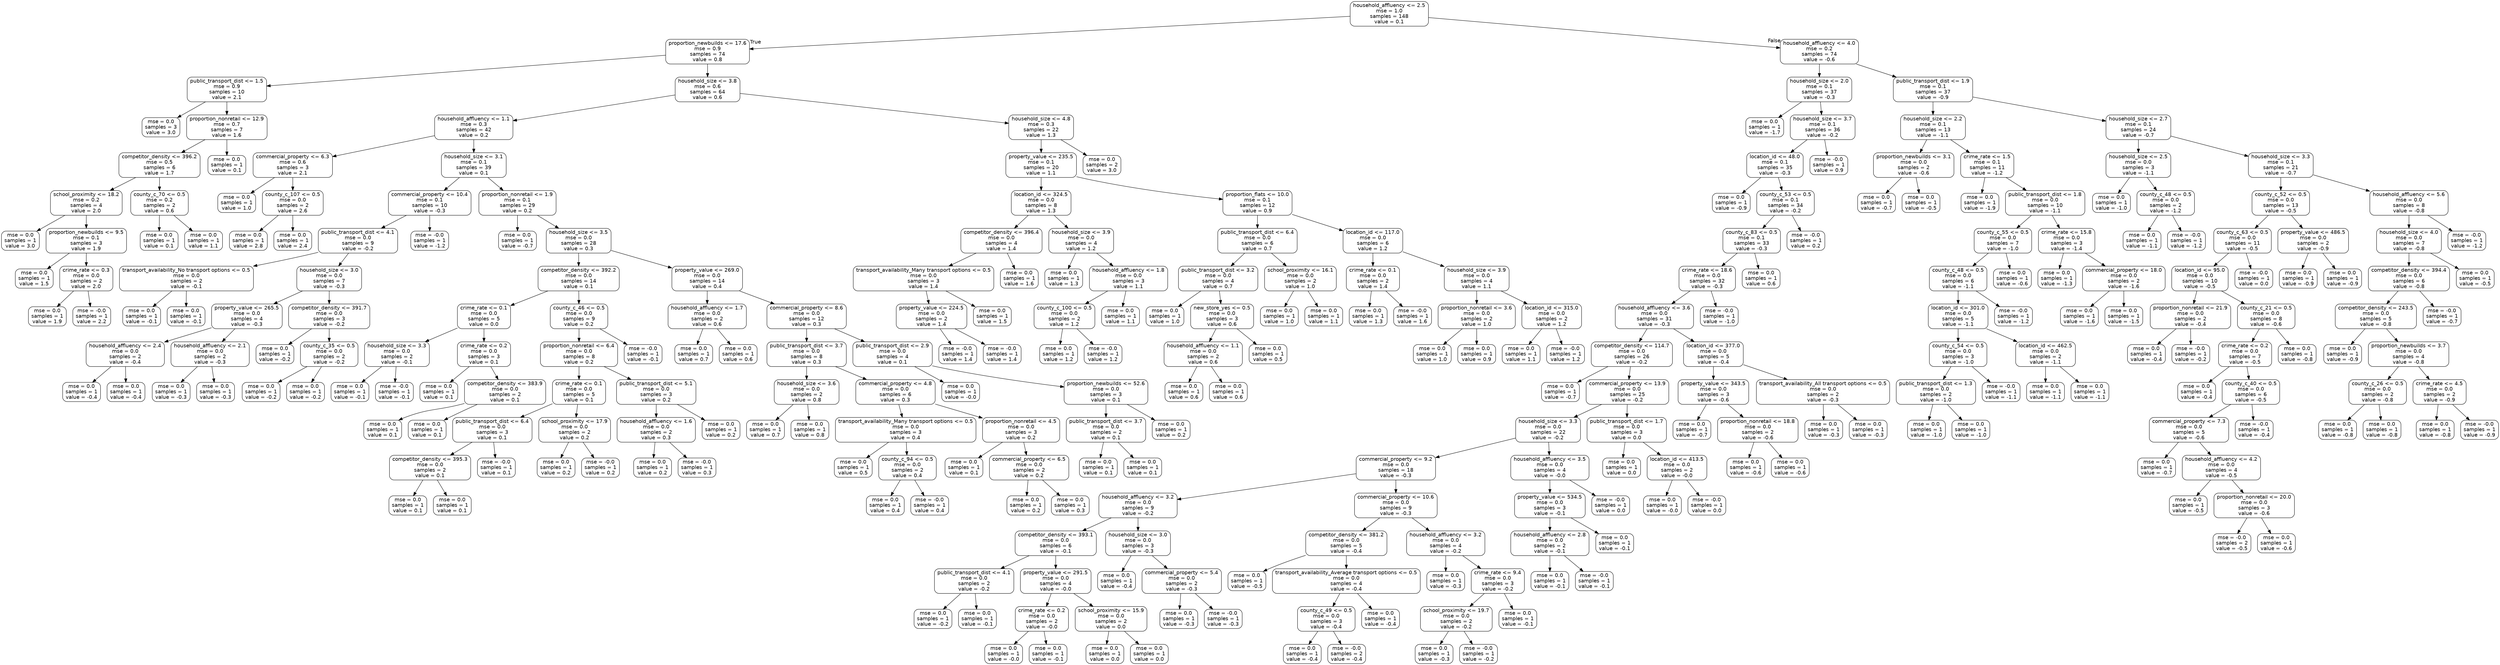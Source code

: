 digraph Tree {
node [shape=box, style="rounded", color="black", fontname=helvetica] ;
edge [fontname=helvetica] ;
0 [label="household_affluency <= 2.5\nmse = 1.0\nsamples = 148\nvalue = 0.1"] ;
1 [label="proportion_newbuilds <= 17.6\nmse = 0.9\nsamples = 74\nvalue = 0.8"] ;
0 -> 1 [labeldistance=2.5, labelangle=45, headlabel="True"] ;
2 [label="public_transport_dist <= 1.5\nmse = 0.9\nsamples = 10\nvalue = 2.1"] ;
1 -> 2 ;
3 [label="mse = 0.0\nsamples = 3\nvalue = 3.0"] ;
2 -> 3 ;
4 [label="proportion_nonretail <= 12.9\nmse = 0.7\nsamples = 7\nvalue = 1.6"] ;
2 -> 4 ;
5 [label="competitor_density <= 396.2\nmse = 0.5\nsamples = 6\nvalue = 1.7"] ;
4 -> 5 ;
6 [label="school_proximity <= 18.2\nmse = 0.2\nsamples = 4\nvalue = 2.0"] ;
5 -> 6 ;
7 [label="mse = 0.0\nsamples = 1\nvalue = 3.0"] ;
6 -> 7 ;
8 [label="proportion_newbuilds <= 9.5\nmse = 0.1\nsamples = 3\nvalue = 1.9"] ;
6 -> 8 ;
9 [label="mse = 0.0\nsamples = 1\nvalue = 1.5"] ;
8 -> 9 ;
10 [label="crime_rate <= 0.3\nmse = 0.0\nsamples = 2\nvalue = 2.0"] ;
8 -> 10 ;
11 [label="mse = 0.0\nsamples = 1\nvalue = 1.9"] ;
10 -> 11 ;
12 [label="mse = -0.0\nsamples = 1\nvalue = 2.2"] ;
10 -> 12 ;
13 [label="county_c_70 <= 0.5\nmse = 0.2\nsamples = 2\nvalue = 0.6"] ;
5 -> 13 ;
14 [label="mse = 0.0\nsamples = 1\nvalue = 0.1"] ;
13 -> 14 ;
15 [label="mse = 0.0\nsamples = 1\nvalue = 1.1"] ;
13 -> 15 ;
16 [label="mse = 0.0\nsamples = 1\nvalue = 0.1"] ;
4 -> 16 ;
17 [label="household_size <= 3.8\nmse = 0.6\nsamples = 64\nvalue = 0.6"] ;
1 -> 17 ;
18 [label="household_affluency <= 1.1\nmse = 0.3\nsamples = 42\nvalue = 0.2"] ;
17 -> 18 ;
19 [label="commercial_property <= 6.3\nmse = 0.6\nsamples = 3\nvalue = 2.1"] ;
18 -> 19 ;
20 [label="mse = 0.0\nsamples = 1\nvalue = 1.0"] ;
19 -> 20 ;
21 [label="county_c_107 <= 0.5\nmse = 0.0\nsamples = 2\nvalue = 2.6"] ;
19 -> 21 ;
22 [label="mse = 0.0\nsamples = 1\nvalue = 2.8"] ;
21 -> 22 ;
23 [label="mse = 0.0\nsamples = 1\nvalue = 2.4"] ;
21 -> 23 ;
24 [label="household_size <= 3.1\nmse = 0.1\nsamples = 39\nvalue = 0.1"] ;
18 -> 24 ;
25 [label="commercial_property <= 10.4\nmse = 0.1\nsamples = 10\nvalue = -0.3"] ;
24 -> 25 ;
26 [label="public_transport_dist <= 4.1\nmse = 0.0\nsamples = 9\nvalue = -0.2"] ;
25 -> 26 ;
27 [label="transport_availability_No transport options <= 0.5\nmse = 0.0\nsamples = 2\nvalue = -0.1"] ;
26 -> 27 ;
28 [label="mse = 0.0\nsamples = 1\nvalue = -0.1"] ;
27 -> 28 ;
29 [label="mse = 0.0\nsamples = 1\nvalue = -0.1"] ;
27 -> 29 ;
30 [label="household_size <= 3.0\nmse = 0.0\nsamples = 7\nvalue = -0.3"] ;
26 -> 30 ;
31 [label="property_value <= 265.5\nmse = 0.0\nsamples = 4\nvalue = -0.3"] ;
30 -> 31 ;
32 [label="household_affluency <= 2.4\nmse = 0.0\nsamples = 2\nvalue = -0.4"] ;
31 -> 32 ;
33 [label="mse = 0.0\nsamples = 1\nvalue = -0.4"] ;
32 -> 33 ;
34 [label="mse = 0.0\nsamples = 1\nvalue = -0.4"] ;
32 -> 34 ;
35 [label="household_affluency <= 2.1\nmse = 0.0\nsamples = 2\nvalue = -0.3"] ;
31 -> 35 ;
36 [label="mse = 0.0\nsamples = 1\nvalue = -0.3"] ;
35 -> 36 ;
37 [label="mse = 0.0\nsamples = 1\nvalue = -0.3"] ;
35 -> 37 ;
38 [label="competitor_density <= 391.7\nmse = 0.0\nsamples = 3\nvalue = -0.2"] ;
30 -> 38 ;
39 [label="mse = 0.0\nsamples = 1\nvalue = -0.2"] ;
38 -> 39 ;
40 [label="county_c_35 <= 0.5\nmse = 0.0\nsamples = 2\nvalue = -0.2"] ;
38 -> 40 ;
41 [label="mse = 0.0\nsamples = 1\nvalue = -0.2"] ;
40 -> 41 ;
42 [label="mse = 0.0\nsamples = 1\nvalue = -0.2"] ;
40 -> 42 ;
43 [label="mse = -0.0\nsamples = 1\nvalue = -1.2"] ;
25 -> 43 ;
44 [label="proportion_nonretail <= 1.9\nmse = 0.1\nsamples = 29\nvalue = 0.2"] ;
24 -> 44 ;
45 [label="mse = 0.0\nsamples = 1\nvalue = -0.7"] ;
44 -> 45 ;
46 [label="household_size <= 3.5\nmse = 0.0\nsamples = 28\nvalue = 0.3"] ;
44 -> 46 ;
47 [label="competitor_density <= 392.2\nmse = 0.0\nsamples = 14\nvalue = 0.1"] ;
46 -> 47 ;
48 [label="crime_rate <= 0.1\nmse = 0.0\nsamples = 5\nvalue = 0.0"] ;
47 -> 48 ;
49 [label="household_size <= 3.3\nmse = 0.0\nsamples = 2\nvalue = -0.1"] ;
48 -> 49 ;
50 [label="mse = 0.0\nsamples = 1\nvalue = -0.1"] ;
49 -> 50 ;
51 [label="mse = -0.0\nsamples = 1\nvalue = -0.1"] ;
49 -> 51 ;
52 [label="crime_rate <= 0.2\nmse = 0.0\nsamples = 3\nvalue = 0.1"] ;
48 -> 52 ;
53 [label="mse = 0.0\nsamples = 1\nvalue = 0.1"] ;
52 -> 53 ;
54 [label="competitor_density <= 383.9\nmse = 0.0\nsamples = 2\nvalue = 0.1"] ;
52 -> 54 ;
55 [label="mse = 0.0\nsamples = 1\nvalue = 0.1"] ;
54 -> 55 ;
56 [label="mse = 0.0\nsamples = 1\nvalue = 0.1"] ;
54 -> 56 ;
57 [label="county_c_46 <= 0.5\nmse = 0.0\nsamples = 9\nvalue = 0.2"] ;
47 -> 57 ;
58 [label="proportion_nonretail <= 6.4\nmse = 0.0\nsamples = 8\nvalue = 0.2"] ;
57 -> 58 ;
59 [label="crime_rate <= 0.1\nmse = 0.0\nsamples = 5\nvalue = 0.1"] ;
58 -> 59 ;
60 [label="public_transport_dist <= 6.4\nmse = 0.0\nsamples = 3\nvalue = 0.1"] ;
59 -> 60 ;
61 [label="competitor_density <= 395.3\nmse = 0.0\nsamples = 2\nvalue = 0.1"] ;
60 -> 61 ;
62 [label="mse = 0.0\nsamples = 1\nvalue = 0.1"] ;
61 -> 62 ;
63 [label="mse = 0.0\nsamples = 1\nvalue = 0.1"] ;
61 -> 63 ;
64 [label="mse = -0.0\nsamples = 1\nvalue = 0.1"] ;
60 -> 64 ;
65 [label="school_proximity <= 17.9\nmse = 0.0\nsamples = 2\nvalue = 0.2"] ;
59 -> 65 ;
66 [label="mse = 0.0\nsamples = 1\nvalue = 0.2"] ;
65 -> 66 ;
67 [label="mse = -0.0\nsamples = 1\nvalue = 0.2"] ;
65 -> 67 ;
68 [label="public_transport_dist <= 5.1\nmse = 0.0\nsamples = 3\nvalue = 0.2"] ;
58 -> 68 ;
69 [label="household_affluency <= 1.6\nmse = 0.0\nsamples = 2\nvalue = 0.3"] ;
68 -> 69 ;
70 [label="mse = 0.0\nsamples = 1\nvalue = 0.2"] ;
69 -> 70 ;
71 [label="mse = -0.0\nsamples = 1\nvalue = 0.3"] ;
69 -> 71 ;
72 [label="mse = 0.0\nsamples = 1\nvalue = 0.2"] ;
68 -> 72 ;
73 [label="mse = -0.0\nsamples = 1\nvalue = -0.1"] ;
57 -> 73 ;
74 [label="property_value <= 269.0\nmse = 0.0\nsamples = 14\nvalue = 0.4"] ;
46 -> 74 ;
75 [label="household_affluency <= 1.7\nmse = 0.0\nsamples = 2\nvalue = 0.6"] ;
74 -> 75 ;
76 [label="mse = 0.0\nsamples = 1\nvalue = 0.7"] ;
75 -> 76 ;
77 [label="mse = 0.0\nsamples = 1\nvalue = 0.6"] ;
75 -> 77 ;
78 [label="commercial_property <= 8.6\nmse = 0.0\nsamples = 12\nvalue = 0.3"] ;
74 -> 78 ;
79 [label="public_transport_dist <= 3.7\nmse = 0.0\nsamples = 8\nvalue = 0.3"] ;
78 -> 79 ;
80 [label="household_size <= 3.6\nmse = 0.0\nsamples = 2\nvalue = 0.8"] ;
79 -> 80 ;
81 [label="mse = 0.0\nsamples = 1\nvalue = 0.7"] ;
80 -> 81 ;
82 [label="mse = 0.0\nsamples = 1\nvalue = 0.8"] ;
80 -> 82 ;
83 [label="commercial_property <= 4.8\nmse = 0.0\nsamples = 6\nvalue = 0.3"] ;
79 -> 83 ;
84 [label="transport_availability_Many transport options <= 0.5\nmse = 0.0\nsamples = 3\nvalue = 0.4"] ;
83 -> 84 ;
85 [label="mse = 0.0\nsamples = 1\nvalue = 0.5"] ;
84 -> 85 ;
86 [label="county_c_94 <= 0.5\nmse = 0.0\nsamples = 2\nvalue = 0.4"] ;
84 -> 86 ;
87 [label="mse = 0.0\nsamples = 1\nvalue = 0.4"] ;
86 -> 87 ;
88 [label="mse = -0.0\nsamples = 1\nvalue = 0.4"] ;
86 -> 88 ;
89 [label="proportion_nonretail <= 4.5\nmse = 0.0\nsamples = 3\nvalue = 0.2"] ;
83 -> 89 ;
90 [label="mse = 0.0\nsamples = 1\nvalue = 0.1"] ;
89 -> 90 ;
91 [label="commercial_property <= 6.5\nmse = 0.0\nsamples = 2\nvalue = 0.2"] ;
89 -> 91 ;
92 [label="mse = 0.0\nsamples = 1\nvalue = 0.2"] ;
91 -> 92 ;
93 [label="mse = 0.0\nsamples = 1\nvalue = 0.3"] ;
91 -> 93 ;
94 [label="public_transport_dist <= 2.9\nmse = 0.0\nsamples = 4\nvalue = 0.1"] ;
78 -> 94 ;
95 [label="mse = 0.0\nsamples = 1\nvalue = -0.0"] ;
94 -> 95 ;
96 [label="proportion_newbuilds <= 52.6\nmse = 0.0\nsamples = 3\nvalue = 0.1"] ;
94 -> 96 ;
97 [label="public_transport_dist <= 3.7\nmse = 0.0\nsamples = 2\nvalue = 0.1"] ;
96 -> 97 ;
98 [label="mse = 0.0\nsamples = 1\nvalue = 0.1"] ;
97 -> 98 ;
99 [label="mse = 0.0\nsamples = 1\nvalue = 0.1"] ;
97 -> 99 ;
100 [label="mse = 0.0\nsamples = 1\nvalue = 0.2"] ;
96 -> 100 ;
101 [label="household_size <= 4.8\nmse = 0.3\nsamples = 22\nvalue = 1.3"] ;
17 -> 101 ;
102 [label="property_value <= 235.5\nmse = 0.1\nsamples = 20\nvalue = 1.1"] ;
101 -> 102 ;
103 [label="location_id <= 324.5\nmse = 0.0\nsamples = 8\nvalue = 1.3"] ;
102 -> 103 ;
104 [label="competitor_density <= 396.4\nmse = 0.0\nsamples = 4\nvalue = 1.4"] ;
103 -> 104 ;
105 [label="transport_availability_Many transport options <= 0.5\nmse = 0.0\nsamples = 3\nvalue = 1.4"] ;
104 -> 105 ;
106 [label="property_value <= 224.5\nmse = 0.0\nsamples = 2\nvalue = 1.4"] ;
105 -> 106 ;
107 [label="mse = -0.0\nsamples = 1\nvalue = 1.4"] ;
106 -> 107 ;
108 [label="mse = -0.0\nsamples = 1\nvalue = 1.4"] ;
106 -> 108 ;
109 [label="mse = 0.0\nsamples = 1\nvalue = 1.5"] ;
105 -> 109 ;
110 [label="mse = 0.0\nsamples = 1\nvalue = 1.6"] ;
104 -> 110 ;
111 [label="household_size <= 3.9\nmse = 0.0\nsamples = 4\nvalue = 1.2"] ;
103 -> 111 ;
112 [label="mse = 0.0\nsamples = 1\nvalue = 1.3"] ;
111 -> 112 ;
113 [label="household_affluency <= 1.8\nmse = 0.0\nsamples = 3\nvalue = 1.1"] ;
111 -> 113 ;
114 [label="county_c_100 <= 0.5\nmse = 0.0\nsamples = 2\nvalue = 1.2"] ;
113 -> 114 ;
115 [label="mse = 0.0\nsamples = 1\nvalue = 1.2"] ;
114 -> 115 ;
116 [label="mse = -0.0\nsamples = 1\nvalue = 1.2"] ;
114 -> 116 ;
117 [label="mse = 0.0\nsamples = 1\nvalue = 1.1"] ;
113 -> 117 ;
118 [label="proportion_flats <= 10.0\nmse = 0.1\nsamples = 12\nvalue = 0.9"] ;
102 -> 118 ;
119 [label="public_transport_dist <= 6.4\nmse = 0.0\nsamples = 6\nvalue = 0.7"] ;
118 -> 119 ;
120 [label="public_transport_dist <= 3.2\nmse = 0.0\nsamples = 4\nvalue = 0.7"] ;
119 -> 120 ;
121 [label="mse = 0.0\nsamples = 1\nvalue = 1.0"] ;
120 -> 121 ;
122 [label="new_store_yes <= 0.5\nmse = 0.0\nsamples = 3\nvalue = 0.6"] ;
120 -> 122 ;
123 [label="household_affluency <= 1.1\nmse = 0.0\nsamples = 2\nvalue = 0.6"] ;
122 -> 123 ;
124 [label="mse = 0.0\nsamples = 1\nvalue = 0.6"] ;
123 -> 124 ;
125 [label="mse = 0.0\nsamples = 1\nvalue = 0.6"] ;
123 -> 125 ;
126 [label="mse = 0.0\nsamples = 1\nvalue = 0.5"] ;
122 -> 126 ;
127 [label="school_proximity <= 16.1\nmse = 0.0\nsamples = 2\nvalue = 1.0"] ;
119 -> 127 ;
128 [label="mse = 0.0\nsamples = 1\nvalue = 1.0"] ;
127 -> 128 ;
129 [label="mse = 0.0\nsamples = 1\nvalue = 1.1"] ;
127 -> 129 ;
130 [label="location_id <= 117.0\nmse = 0.0\nsamples = 6\nvalue = 1.2"] ;
118 -> 130 ;
131 [label="crime_rate <= 0.1\nmse = 0.0\nsamples = 2\nvalue = 1.4"] ;
130 -> 131 ;
132 [label="mse = 0.0\nsamples = 1\nvalue = 1.3"] ;
131 -> 132 ;
133 [label="mse = -0.0\nsamples = 1\nvalue = 1.6"] ;
131 -> 133 ;
134 [label="household_size <= 3.9\nmse = 0.0\nsamples = 4\nvalue = 1.1"] ;
130 -> 134 ;
135 [label="proportion_nonretail <= 3.6\nmse = 0.0\nsamples = 2\nvalue = 1.0"] ;
134 -> 135 ;
136 [label="mse = 0.0\nsamples = 1\nvalue = 1.0"] ;
135 -> 136 ;
137 [label="mse = 0.0\nsamples = 1\nvalue = 0.9"] ;
135 -> 137 ;
138 [label="location_id <= 315.0\nmse = 0.0\nsamples = 2\nvalue = 1.2"] ;
134 -> 138 ;
139 [label="mse = 0.0\nsamples = 1\nvalue = 1.1"] ;
138 -> 139 ;
140 [label="mse = -0.0\nsamples = 1\nvalue = 1.2"] ;
138 -> 140 ;
141 [label="mse = 0.0\nsamples = 2\nvalue = 3.0"] ;
101 -> 141 ;
142 [label="household_affluency <= 4.0\nmse = 0.2\nsamples = 74\nvalue = -0.6"] ;
0 -> 142 [labeldistance=2.5, labelangle=-45, headlabel="False"] ;
143 [label="household_size <= 2.0\nmse = 0.1\nsamples = 37\nvalue = -0.3"] ;
142 -> 143 ;
144 [label="mse = 0.0\nsamples = 1\nvalue = -1.7"] ;
143 -> 144 ;
145 [label="household_size <= 3.7\nmse = 0.1\nsamples = 36\nvalue = -0.2"] ;
143 -> 145 ;
146 [label="location_id <= 48.0\nmse = 0.1\nsamples = 35\nvalue = -0.3"] ;
145 -> 146 ;
147 [label="mse = 0.0\nsamples = 1\nvalue = -0.9"] ;
146 -> 147 ;
148 [label="county_c_53 <= 0.5\nmse = 0.1\nsamples = 34\nvalue = -0.2"] ;
146 -> 148 ;
149 [label="county_c_83 <= 0.5\nmse = 0.1\nsamples = 33\nvalue = -0.3"] ;
148 -> 149 ;
150 [label="crime_rate <= 18.6\nmse = 0.0\nsamples = 32\nvalue = -0.3"] ;
149 -> 150 ;
151 [label="household_affluency <= 3.6\nmse = 0.0\nsamples = 31\nvalue = -0.3"] ;
150 -> 151 ;
152 [label="competitor_density <= 114.7\nmse = 0.0\nsamples = 26\nvalue = -0.2"] ;
151 -> 152 ;
153 [label="mse = 0.0\nsamples = 1\nvalue = -0.7"] ;
152 -> 153 ;
154 [label="commercial_property <= 13.9\nmse = 0.0\nsamples = 25\nvalue = -0.2"] ;
152 -> 154 ;
155 [label="household_size <= 3.3\nmse = 0.0\nsamples = 22\nvalue = -0.2"] ;
154 -> 155 ;
156 [label="commercial_property <= 9.2\nmse = 0.0\nsamples = 18\nvalue = -0.3"] ;
155 -> 156 ;
157 [label="household_affluency <= 3.2\nmse = 0.0\nsamples = 9\nvalue = -0.2"] ;
156 -> 157 ;
158 [label="competitor_density <= 393.1\nmse = 0.0\nsamples = 6\nvalue = -0.1"] ;
157 -> 158 ;
159 [label="public_transport_dist <= 4.1\nmse = 0.0\nsamples = 2\nvalue = -0.2"] ;
158 -> 159 ;
160 [label="mse = 0.0\nsamples = 1\nvalue = -0.2"] ;
159 -> 160 ;
161 [label="mse = 0.0\nsamples = 1\nvalue = -0.1"] ;
159 -> 161 ;
162 [label="property_value <= 291.5\nmse = 0.0\nsamples = 4\nvalue = -0.0"] ;
158 -> 162 ;
163 [label="crime_rate <= 0.2\nmse = 0.0\nsamples = 2\nvalue = -0.0"] ;
162 -> 163 ;
164 [label="mse = 0.0\nsamples = 1\nvalue = -0.0"] ;
163 -> 164 ;
165 [label="mse = 0.0\nsamples = 1\nvalue = -0.1"] ;
163 -> 165 ;
166 [label="school_proximity <= 15.9\nmse = 0.0\nsamples = 2\nvalue = 0.0"] ;
162 -> 166 ;
167 [label="mse = 0.0\nsamples = 1\nvalue = 0.0"] ;
166 -> 167 ;
168 [label="mse = 0.0\nsamples = 1\nvalue = 0.0"] ;
166 -> 168 ;
169 [label="household_size <= 3.0\nmse = 0.0\nsamples = 3\nvalue = -0.3"] ;
157 -> 169 ;
170 [label="mse = 0.0\nsamples = 1\nvalue = -0.4"] ;
169 -> 170 ;
171 [label="commercial_property <= 5.4\nmse = 0.0\nsamples = 2\nvalue = -0.3"] ;
169 -> 171 ;
172 [label="mse = 0.0\nsamples = 1\nvalue = -0.3"] ;
171 -> 172 ;
173 [label="mse = -0.0\nsamples = 1\nvalue = -0.3"] ;
171 -> 173 ;
174 [label="commercial_property <= 10.6\nmse = 0.0\nsamples = 9\nvalue = -0.3"] ;
156 -> 174 ;
175 [label="competitor_density <= 381.2\nmse = 0.0\nsamples = 5\nvalue = -0.4"] ;
174 -> 175 ;
176 [label="mse = 0.0\nsamples = 1\nvalue = -0.5"] ;
175 -> 176 ;
177 [label="transport_availability_Average transport options <= 0.5\nmse = 0.0\nsamples = 4\nvalue = -0.4"] ;
175 -> 177 ;
178 [label="county_c_49 <= 0.5\nmse = 0.0\nsamples = 3\nvalue = -0.4"] ;
177 -> 178 ;
179 [label="mse = 0.0\nsamples = 1\nvalue = -0.4"] ;
178 -> 179 ;
180 [label="mse = -0.0\nsamples = 2\nvalue = -0.4"] ;
178 -> 180 ;
181 [label="mse = 0.0\nsamples = 1\nvalue = -0.4"] ;
177 -> 181 ;
182 [label="household_affluency <= 3.2\nmse = 0.0\nsamples = 4\nvalue = -0.2"] ;
174 -> 182 ;
183 [label="mse = 0.0\nsamples = 1\nvalue = -0.3"] ;
182 -> 183 ;
184 [label="crime_rate <= 9.4\nmse = 0.0\nsamples = 3\nvalue = -0.2"] ;
182 -> 184 ;
185 [label="school_proximity <= 19.7\nmse = 0.0\nsamples = 2\nvalue = -0.2"] ;
184 -> 185 ;
186 [label="mse = 0.0\nsamples = 1\nvalue = -0.3"] ;
185 -> 186 ;
187 [label="mse = -0.0\nsamples = 1\nvalue = -0.2"] ;
185 -> 187 ;
188 [label="mse = 0.0\nsamples = 1\nvalue = -0.1"] ;
184 -> 188 ;
189 [label="household_affluency <= 3.5\nmse = 0.0\nsamples = 4\nvalue = -0.0"] ;
155 -> 189 ;
190 [label="property_value <= 534.5\nmse = 0.0\nsamples = 3\nvalue = -0.1"] ;
189 -> 190 ;
191 [label="household_affluency <= 2.8\nmse = 0.0\nsamples = 2\nvalue = -0.1"] ;
190 -> 191 ;
192 [label="mse = 0.0\nsamples = 1\nvalue = -0.1"] ;
191 -> 192 ;
193 [label="mse = -0.0\nsamples = 1\nvalue = -0.1"] ;
191 -> 193 ;
194 [label="mse = 0.0\nsamples = 1\nvalue = -0.1"] ;
190 -> 194 ;
195 [label="mse = -0.0\nsamples = 1\nvalue = 0.0"] ;
189 -> 195 ;
196 [label="public_transport_dist <= 1.7\nmse = 0.0\nsamples = 3\nvalue = 0.0"] ;
154 -> 196 ;
197 [label="mse = 0.0\nsamples = 1\nvalue = 0.0"] ;
196 -> 197 ;
198 [label="location_id <= 413.5\nmse = 0.0\nsamples = 2\nvalue = -0.0"] ;
196 -> 198 ;
199 [label="mse = 0.0\nsamples = 1\nvalue = -0.0"] ;
198 -> 199 ;
200 [label="mse = -0.0\nsamples = 1\nvalue = 0.0"] ;
198 -> 200 ;
201 [label="location_id <= 377.0\nmse = 0.0\nsamples = 5\nvalue = -0.4"] ;
151 -> 201 ;
202 [label="property_value <= 343.5\nmse = 0.0\nsamples = 3\nvalue = -0.6"] ;
201 -> 202 ;
203 [label="mse = 0.0\nsamples = 1\nvalue = -0.7"] ;
202 -> 203 ;
204 [label="proportion_nonretail <= 18.8\nmse = 0.0\nsamples = 2\nvalue = -0.6"] ;
202 -> 204 ;
205 [label="mse = 0.0\nsamples = 1\nvalue = -0.6"] ;
204 -> 205 ;
206 [label="mse = 0.0\nsamples = 1\nvalue = -0.6"] ;
204 -> 206 ;
207 [label="transport_availability_All transport options <= 0.5\nmse = 0.0\nsamples = 2\nvalue = -0.3"] ;
201 -> 207 ;
208 [label="mse = 0.0\nsamples = 1\nvalue = -0.3"] ;
207 -> 208 ;
209 [label="mse = 0.0\nsamples = 1\nvalue = -0.3"] ;
207 -> 209 ;
210 [label="mse = -0.0\nsamples = 1\nvalue = -1.0"] ;
150 -> 210 ;
211 [label="mse = 0.0\nsamples = 1\nvalue = 0.6"] ;
149 -> 211 ;
212 [label="mse = -0.0\nsamples = 1\nvalue = 0.2"] ;
148 -> 212 ;
213 [label="mse = -0.0\nsamples = 1\nvalue = 0.9"] ;
145 -> 213 ;
214 [label="public_transport_dist <= 1.9\nmse = 0.1\nsamples = 37\nvalue = -0.9"] ;
142 -> 214 ;
215 [label="household_size <= 2.2\nmse = 0.1\nsamples = 13\nvalue = -1.1"] ;
214 -> 215 ;
216 [label="proportion_newbuilds <= 3.1\nmse = 0.0\nsamples = 2\nvalue = -0.6"] ;
215 -> 216 ;
217 [label="mse = 0.0\nsamples = 1\nvalue = -0.7"] ;
216 -> 217 ;
218 [label="mse = 0.0\nsamples = 1\nvalue = -0.5"] ;
216 -> 218 ;
219 [label="crime_rate <= 1.5\nmse = 0.1\nsamples = 11\nvalue = -1.2"] ;
215 -> 219 ;
220 [label="mse = 0.0\nsamples = 1\nvalue = -1.9"] ;
219 -> 220 ;
221 [label="public_transport_dist <= 1.8\nmse = 0.0\nsamples = 10\nvalue = -1.1"] ;
219 -> 221 ;
222 [label="county_c_55 <= 0.5\nmse = 0.0\nsamples = 7\nvalue = -1.0"] ;
221 -> 222 ;
223 [label="county_c_48 <= 0.5\nmse = 0.0\nsamples = 6\nvalue = -1.1"] ;
222 -> 223 ;
224 [label="location_id <= 301.0\nmse = 0.0\nsamples = 5\nvalue = -1.1"] ;
223 -> 224 ;
225 [label="county_c_54 <= 0.5\nmse = 0.0\nsamples = 3\nvalue = -1.0"] ;
224 -> 225 ;
226 [label="public_transport_dist <= 1.3\nmse = 0.0\nsamples = 2\nvalue = -1.0"] ;
225 -> 226 ;
227 [label="mse = 0.0\nsamples = 1\nvalue = -1.0"] ;
226 -> 227 ;
228 [label="mse = 0.0\nsamples = 1\nvalue = -1.0"] ;
226 -> 228 ;
229 [label="mse = -0.0\nsamples = 1\nvalue = -1.1"] ;
225 -> 229 ;
230 [label="location_id <= 462.5\nmse = 0.0\nsamples = 2\nvalue = -1.1"] ;
224 -> 230 ;
231 [label="mse = 0.0\nsamples = 1\nvalue = -1.1"] ;
230 -> 231 ;
232 [label="mse = 0.0\nsamples = 1\nvalue = -1.1"] ;
230 -> 232 ;
233 [label="mse = -0.0\nsamples = 1\nvalue = -1.2"] ;
223 -> 233 ;
234 [label="mse = 0.0\nsamples = 1\nvalue = -0.6"] ;
222 -> 234 ;
235 [label="crime_rate <= 15.8\nmse = 0.0\nsamples = 3\nvalue = -1.4"] ;
221 -> 235 ;
236 [label="mse = 0.0\nsamples = 1\nvalue = -1.3"] ;
235 -> 236 ;
237 [label="commercial_property <= 18.0\nmse = 0.0\nsamples = 2\nvalue = -1.6"] ;
235 -> 237 ;
238 [label="mse = 0.0\nsamples = 1\nvalue = -1.6"] ;
237 -> 238 ;
239 [label="mse = 0.0\nsamples = 1\nvalue = -1.5"] ;
237 -> 239 ;
240 [label="household_size <= 2.7\nmse = 0.1\nsamples = 24\nvalue = -0.7"] ;
214 -> 240 ;
241 [label="household_size <= 2.5\nmse = 0.0\nsamples = 3\nvalue = -1.1"] ;
240 -> 241 ;
242 [label="mse = 0.0\nsamples = 1\nvalue = -1.0"] ;
241 -> 242 ;
243 [label="county_c_48 <= 0.5\nmse = 0.0\nsamples = 2\nvalue = -1.2"] ;
241 -> 243 ;
244 [label="mse = 0.0\nsamples = 1\nvalue = -1.1"] ;
243 -> 244 ;
245 [label="mse = -0.0\nsamples = 1\nvalue = -1.2"] ;
243 -> 245 ;
246 [label="household_size <= 3.3\nmse = 0.1\nsamples = 21\nvalue = -0.7"] ;
240 -> 246 ;
247 [label="county_c_52 <= 0.5\nmse = 0.0\nsamples = 13\nvalue = -0.5"] ;
246 -> 247 ;
248 [label="county_c_63 <= 0.5\nmse = 0.0\nsamples = 11\nvalue = -0.5"] ;
247 -> 248 ;
249 [label="location_id <= 95.0\nmse = 0.0\nsamples = 10\nvalue = -0.5"] ;
248 -> 249 ;
250 [label="proportion_nonretail <= 21.9\nmse = 0.0\nsamples = 2\nvalue = -0.4"] ;
249 -> 250 ;
251 [label="mse = 0.0\nsamples = 1\nvalue = -0.4"] ;
250 -> 251 ;
252 [label="mse = -0.0\nsamples = 1\nvalue = -0.2"] ;
250 -> 252 ;
253 [label="county_c_21 <= 0.5\nmse = 0.0\nsamples = 8\nvalue = -0.6"] ;
249 -> 253 ;
254 [label="crime_rate <= 0.2\nmse = 0.0\nsamples = 7\nvalue = -0.5"] ;
253 -> 254 ;
255 [label="mse = 0.0\nsamples = 1\nvalue = -0.4"] ;
254 -> 255 ;
256 [label="county_c_40 <= 0.5\nmse = 0.0\nsamples = 6\nvalue = -0.5"] ;
254 -> 256 ;
257 [label="commercial_property <= 7.3\nmse = 0.0\nsamples = 5\nvalue = -0.6"] ;
256 -> 257 ;
258 [label="mse = 0.0\nsamples = 1\nvalue = -0.7"] ;
257 -> 258 ;
259 [label="household_affluency <= 4.2\nmse = 0.0\nsamples = 4\nvalue = -0.5"] ;
257 -> 259 ;
260 [label="mse = 0.0\nsamples = 1\nvalue = -0.5"] ;
259 -> 260 ;
261 [label="proportion_nonretail <= 20.0\nmse = 0.0\nsamples = 3\nvalue = -0.6"] ;
259 -> 261 ;
262 [label="mse = -0.0\nsamples = 2\nvalue = -0.5"] ;
261 -> 262 ;
263 [label="mse = 0.0\nsamples = 1\nvalue = -0.6"] ;
261 -> 263 ;
264 [label="mse = -0.0\nsamples = 1\nvalue = -0.4"] ;
256 -> 264 ;
265 [label="mse = 0.0\nsamples = 1\nvalue = -0.8"] ;
253 -> 265 ;
266 [label="mse = -0.0\nsamples = 1\nvalue = 0.0"] ;
248 -> 266 ;
267 [label="property_value <= 486.5\nmse = 0.0\nsamples = 2\nvalue = -0.9"] ;
247 -> 267 ;
268 [label="mse = 0.0\nsamples = 1\nvalue = -0.9"] ;
267 -> 268 ;
269 [label="mse = 0.0\nsamples = 1\nvalue = -0.9"] ;
267 -> 269 ;
270 [label="household_affluency <= 5.6\nmse = 0.0\nsamples = 8\nvalue = -0.8"] ;
246 -> 270 ;
271 [label="household_size <= 4.0\nmse = 0.0\nsamples = 7\nvalue = -0.8"] ;
270 -> 271 ;
272 [label="competitor_density <= 394.4\nmse = 0.0\nsamples = 6\nvalue = -0.8"] ;
271 -> 272 ;
273 [label="competitor_density <= 243.5\nmse = 0.0\nsamples = 5\nvalue = -0.8"] ;
272 -> 273 ;
274 [label="mse = 0.0\nsamples = 1\nvalue = -0.9"] ;
273 -> 274 ;
275 [label="proportion_newbuilds <= 3.7\nmse = 0.0\nsamples = 4\nvalue = -0.8"] ;
273 -> 275 ;
276 [label="county_c_26 <= 0.5\nmse = 0.0\nsamples = 2\nvalue = -0.8"] ;
275 -> 276 ;
277 [label="mse = 0.0\nsamples = 1\nvalue = -0.8"] ;
276 -> 277 ;
278 [label="mse = 0.0\nsamples = 1\nvalue = -0.8"] ;
276 -> 278 ;
279 [label="crime_rate <= 4.5\nmse = 0.0\nsamples = 2\nvalue = -0.9"] ;
275 -> 279 ;
280 [label="mse = 0.0\nsamples = 1\nvalue = -0.8"] ;
279 -> 280 ;
281 [label="mse = -0.0\nsamples = 1\nvalue = -0.9"] ;
279 -> 281 ;
282 [label="mse = -0.0\nsamples = 1\nvalue = -0.7"] ;
272 -> 282 ;
283 [label="mse = 0.0\nsamples = 1\nvalue = -0.5"] ;
271 -> 283 ;
284 [label="mse = -0.0\nsamples = 1\nvalue = -1.2"] ;
270 -> 284 ;
}